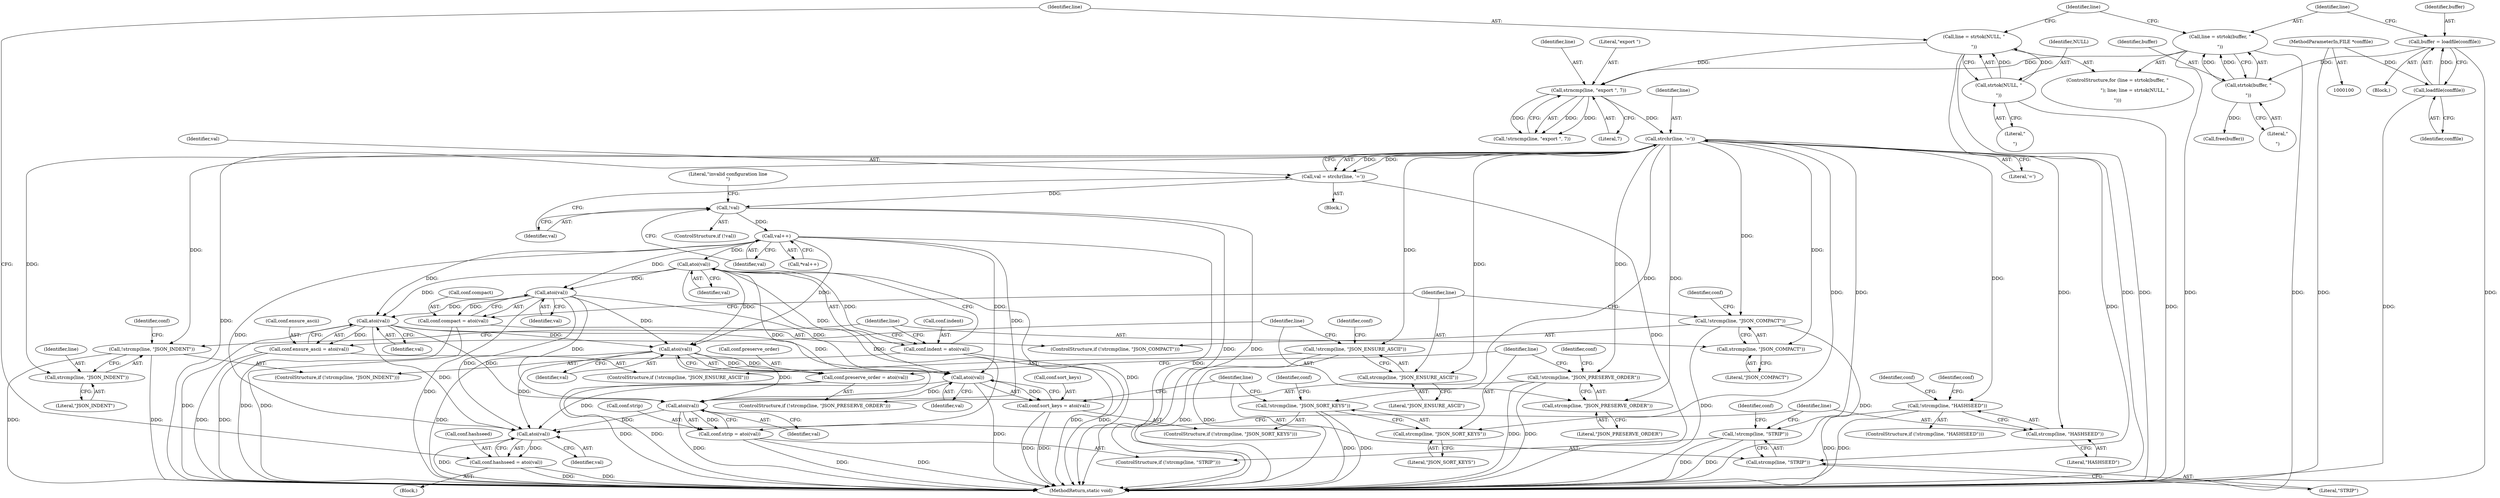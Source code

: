 digraph "0_jansson_8f80c2d83808150724d31793e6ade92749b1faa4_9@API" {
"1000132" [label="(Call,strchr(line, '='))"];
"1000125" [label="(Call,strncmp(line, \"export \", 7))"];
"1000117" [label="(Call,line = strtok(NULL, \"\r\n\"))"];
"1000119" [label="(Call,strtok(NULL, \"\r\n\"))"];
"1000111" [label="(Call,line = strtok(buffer, \"\r\n\"))"];
"1000113" [label="(Call,strtok(buffer, \"\r\n\"))"];
"1000106" [label="(Call,buffer = loadfile(conffile))"];
"1000108" [label="(Call,loadfile(conffile))"];
"1000101" [label="(MethodParameterIn,FILE *conffile)"];
"1000130" [label="(Call,val = strchr(line, '='))"];
"1000136" [label="(Call,!val)"];
"1000144" [label="(Call,val++)"];
"1000156" [label="(Call,atoi(val))"];
"1000152" [label="(Call,conf.indent = atoi(val))"];
"1000167" [label="(Call,atoi(val))"];
"1000163" [label="(Call,conf.compact = atoi(val))"];
"1000178" [label="(Call,atoi(val))"];
"1000174" [label="(Call,conf.ensure_ascii = atoi(val))"];
"1000189" [label="(Call,atoi(val))"];
"1000185" [label="(Call,conf.preserve_order = atoi(val))"];
"1000200" [label="(Call,atoi(val))"];
"1000196" [label="(Call,conf.sort_keys = atoi(val))"];
"1000211" [label="(Call,atoi(val))"];
"1000207" [label="(Call,conf.strip = atoi(val))"];
"1000228" [label="(Call,atoi(val))"];
"1000224" [label="(Call,conf.hashseed = atoi(val))"];
"1000148" [label="(Call,!strcmp(line, \"JSON_INDENT\"))"];
"1000149" [label="(Call,strcmp(line, \"JSON_INDENT\"))"];
"1000159" [label="(Call,!strcmp(line, \"JSON_COMPACT\"))"];
"1000160" [label="(Call,strcmp(line, \"JSON_COMPACT\"))"];
"1000170" [label="(Call,!strcmp(line, \"JSON_ENSURE_ASCII\"))"];
"1000171" [label="(Call,strcmp(line, \"JSON_ENSURE_ASCII\"))"];
"1000181" [label="(Call,!strcmp(line, \"JSON_PRESERVE_ORDER\"))"];
"1000182" [label="(Call,strcmp(line, \"JSON_PRESERVE_ORDER\"))"];
"1000192" [label="(Call,!strcmp(line, \"JSON_SORT_KEYS\"))"];
"1000193" [label="(Call,strcmp(line, \"JSON_SORT_KEYS\"))"];
"1000203" [label="(Call,!strcmp(line, \"STRIP\"))"];
"1000204" [label="(Call,strcmp(line, \"STRIP\"))"];
"1000214" [label="(Call,!strcmp(line, \"HASHSEED\"))"];
"1000215" [label="(Call,strcmp(line, \"HASHSEED\"))"];
"1000205" [label="(Identifier,line)"];
"1000148" [label="(Call,!strcmp(line, \"JSON_INDENT\"))"];
"1000195" [label="(Literal,\"JSON_SORT_KEYS\")"];
"1000217" [label="(Literal,\"HASHSEED\")"];
"1000185" [label="(Call,conf.preserve_order = atoi(val))"];
"1000110" [label="(ControlStructure,for (line = strtok(buffer, \"\r\n\"); line; line = strtok(NULL, \"\r\n\")))"];
"1000169" [label="(ControlStructure,if (!strcmp(line, \"JSON_ENSURE_ASCII\")))"];
"1000218" [label="(Block,)"];
"1000108" [label="(Call,loadfile(conffile))"];
"1000152" [label="(Call,conf.indent = atoi(val))"];
"1000161" [label="(Identifier,line)"];
"1000186" [label="(Call,conf.preserve_order)"];
"1000131" [label="(Identifier,val)"];
"1000204" [label="(Call,strcmp(line, \"STRIP\"))"];
"1000107" [label="(Identifier,buffer)"];
"1000207" [label="(Call,conf.strip = atoi(val))"];
"1000114" [label="(Identifier,buffer)"];
"1000191" [label="(ControlStructure,if (!strcmp(line, \"JSON_SORT_KEYS\")))"];
"1000124" [label="(Call,!strncmp(line, \"export \", 7))"];
"1000147" [label="(ControlStructure,if (!strcmp(line, \"JSON_INDENT\")))"];
"1000167" [label="(Call,atoi(val))"];
"1000157" [label="(Identifier,val)"];
"1000172" [label="(Identifier,line)"];
"1000154" [label="(Identifier,conf)"];
"1000190" [label="(Identifier,val)"];
"1000193" [label="(Call,strcmp(line, \"JSON_SORT_KEYS\"))"];
"1000182" [label="(Call,strcmp(line, \"JSON_PRESERVE_ORDER\"))"];
"1000176" [label="(Identifier,conf)"];
"1000203" [label="(Call,!strcmp(line, \"STRIP\"))"];
"1000211" [label="(Call,atoi(val))"];
"1000113" [label="(Call,strtok(buffer, \"\r\n\"))"];
"1000120" [label="(Identifier,NULL)"];
"1000171" [label="(Call,strcmp(line, \"JSON_ENSURE_ASCII\"))"];
"1000225" [label="(Call,conf.hashseed)"];
"1000162" [label="(Literal,\"JSON_COMPACT\")"];
"1000187" [label="(Identifier,conf)"];
"1000200" [label="(Call,atoi(val))"];
"1000153" [label="(Call,conf.indent)"];
"1000150" [label="(Identifier,line)"];
"1000160" [label="(Call,strcmp(line, \"JSON_COMPACT\"))"];
"1000164" [label="(Call,conf.compact)"];
"1000165" [label="(Identifier,conf)"];
"1000221" [label="(Identifier,conf)"];
"1000121" [label="(Literal,\"\r\n\")"];
"1000194" [label="(Identifier,line)"];
"1000130" [label="(Call,val = strchr(line, '='))"];
"1000102" [label="(Block,)"];
"1000197" [label="(Call,conf.sort_keys)"];
"1000168" [label="(Identifier,val)"];
"1000128" [label="(Literal,7)"];
"1000101" [label="(MethodParameterIn,FILE *conffile)"];
"1000234" [label="(Identifier,conf)"];
"1000119" [label="(Call,strtok(NULL, \"\r\n\"))"];
"1000122" [label="(Block,)"];
"1000170" [label="(Call,!strcmp(line, \"JSON_ENSURE_ASCII\"))"];
"1000206" [label="(Literal,\"STRIP\")"];
"1000237" [label="(Call,free(buffer))"];
"1000159" [label="(Call,!strcmp(line, \"JSON_COMPACT\"))"];
"1000192" [label="(Call,!strcmp(line, \"JSON_SORT_KEYS\"))"];
"1000140" [label="(Literal,\"invalid configuration line\n\")"];
"1000209" [label="(Identifier,conf)"];
"1000145" [label="(Identifier,val)"];
"1000181" [label="(Call,!strcmp(line, \"JSON_PRESERVE_ORDER\"))"];
"1000180" [label="(ControlStructure,if (!strcmp(line, \"JSON_PRESERVE_ORDER\")))"];
"1000125" [label="(Call,strncmp(line, \"export \", 7))"];
"1000116" [label="(Identifier,line)"];
"1000137" [label="(Identifier,val)"];
"1000173" [label="(Literal,\"JSON_ENSURE_ASCII\")"];
"1000127" [label="(Literal,\"export \")"];
"1000118" [label="(Identifier,line)"];
"1000215" [label="(Call,strcmp(line, \"HASHSEED\"))"];
"1000115" [label="(Literal,\"\r\n\")"];
"1000198" [label="(Identifier,conf)"];
"1000158" [label="(ControlStructure,if (!strcmp(line, \"JSON_COMPACT\")))"];
"1000126" [label="(Identifier,line)"];
"1000214" [label="(Call,!strcmp(line, \"HASHSEED\"))"];
"1000135" [label="(ControlStructure,if (!val))"];
"1000201" [label="(Identifier,val)"];
"1000189" [label="(Call,atoi(val))"];
"1000228" [label="(Call,atoi(val))"];
"1000112" [label="(Identifier,line)"];
"1000175" [label="(Call,conf.ensure_ascii)"];
"1000208" [label="(Call,conf.strip)"];
"1000117" [label="(Call,line = strtok(NULL, \"\r\n\"))"];
"1000149" [label="(Call,strcmp(line, \"JSON_INDENT\"))"];
"1000163" [label="(Call,conf.compact = atoi(val))"];
"1000109" [label="(Identifier,conffile)"];
"1000196" [label="(Call,conf.sort_keys = atoi(val))"];
"1000229" [label="(Identifier,val)"];
"1000216" [label="(Identifier,line)"];
"1000179" [label="(Identifier,val)"];
"1000224" [label="(Call,conf.hashseed = atoi(val))"];
"1000174" [label="(Call,conf.ensure_ascii = atoi(val))"];
"1000202" [label="(ControlStructure,if (!strcmp(line, \"STRIP\")))"];
"1000239" [label="(MethodReturn,static void)"];
"1000178" [label="(Call,atoi(val))"];
"1000213" [label="(ControlStructure,if (!strcmp(line, \"HASHSEED\")))"];
"1000151" [label="(Literal,\"JSON_INDENT\")"];
"1000144" [label="(Call,val++)"];
"1000143" [label="(Call,*val++)"];
"1000132" [label="(Call,strchr(line, '='))"];
"1000212" [label="(Identifier,val)"];
"1000156" [label="(Call,atoi(val))"];
"1000106" [label="(Call,buffer = loadfile(conffile))"];
"1000133" [label="(Identifier,line)"];
"1000184" [label="(Literal,\"JSON_PRESERVE_ORDER\")"];
"1000136" [label="(Call,!val)"];
"1000183" [label="(Identifier,line)"];
"1000134" [label="(Literal,'=')"];
"1000111" [label="(Call,line = strtok(buffer, \"\r\n\"))"];
"1000132" -> "1000130"  [label="AST: "];
"1000132" -> "1000134"  [label="CFG: "];
"1000133" -> "1000132"  [label="AST: "];
"1000134" -> "1000132"  [label="AST: "];
"1000130" -> "1000132"  [label="CFG: "];
"1000132" -> "1000239"  [label="DDG: "];
"1000132" -> "1000130"  [label="DDG: "];
"1000132" -> "1000130"  [label="DDG: "];
"1000125" -> "1000132"  [label="DDG: "];
"1000132" -> "1000148"  [label="DDG: "];
"1000132" -> "1000149"  [label="DDG: "];
"1000132" -> "1000159"  [label="DDG: "];
"1000132" -> "1000160"  [label="DDG: "];
"1000132" -> "1000170"  [label="DDG: "];
"1000132" -> "1000171"  [label="DDG: "];
"1000132" -> "1000181"  [label="DDG: "];
"1000132" -> "1000182"  [label="DDG: "];
"1000132" -> "1000192"  [label="DDG: "];
"1000132" -> "1000193"  [label="DDG: "];
"1000132" -> "1000203"  [label="DDG: "];
"1000132" -> "1000204"  [label="DDG: "];
"1000132" -> "1000214"  [label="DDG: "];
"1000132" -> "1000215"  [label="DDG: "];
"1000125" -> "1000124"  [label="AST: "];
"1000125" -> "1000128"  [label="CFG: "];
"1000126" -> "1000125"  [label="AST: "];
"1000127" -> "1000125"  [label="AST: "];
"1000128" -> "1000125"  [label="AST: "];
"1000124" -> "1000125"  [label="CFG: "];
"1000125" -> "1000124"  [label="DDG: "];
"1000125" -> "1000124"  [label="DDG: "];
"1000125" -> "1000124"  [label="DDG: "];
"1000117" -> "1000125"  [label="DDG: "];
"1000111" -> "1000125"  [label="DDG: "];
"1000117" -> "1000110"  [label="AST: "];
"1000117" -> "1000119"  [label="CFG: "];
"1000118" -> "1000117"  [label="AST: "];
"1000119" -> "1000117"  [label="AST: "];
"1000116" -> "1000117"  [label="CFG: "];
"1000117" -> "1000239"  [label="DDG: "];
"1000117" -> "1000239"  [label="DDG: "];
"1000119" -> "1000117"  [label="DDG: "];
"1000119" -> "1000117"  [label="DDG: "];
"1000119" -> "1000121"  [label="CFG: "];
"1000120" -> "1000119"  [label="AST: "];
"1000121" -> "1000119"  [label="AST: "];
"1000119" -> "1000239"  [label="DDG: "];
"1000111" -> "1000110"  [label="AST: "];
"1000111" -> "1000113"  [label="CFG: "];
"1000112" -> "1000111"  [label="AST: "];
"1000113" -> "1000111"  [label="AST: "];
"1000116" -> "1000111"  [label="CFG: "];
"1000111" -> "1000239"  [label="DDG: "];
"1000111" -> "1000239"  [label="DDG: "];
"1000113" -> "1000111"  [label="DDG: "];
"1000113" -> "1000111"  [label="DDG: "];
"1000113" -> "1000115"  [label="CFG: "];
"1000114" -> "1000113"  [label="AST: "];
"1000115" -> "1000113"  [label="AST: "];
"1000106" -> "1000113"  [label="DDG: "];
"1000113" -> "1000237"  [label="DDG: "];
"1000106" -> "1000102"  [label="AST: "];
"1000106" -> "1000108"  [label="CFG: "];
"1000107" -> "1000106"  [label="AST: "];
"1000108" -> "1000106"  [label="AST: "];
"1000112" -> "1000106"  [label="CFG: "];
"1000106" -> "1000239"  [label="DDG: "];
"1000108" -> "1000106"  [label="DDG: "];
"1000108" -> "1000109"  [label="CFG: "];
"1000109" -> "1000108"  [label="AST: "];
"1000108" -> "1000239"  [label="DDG: "];
"1000101" -> "1000108"  [label="DDG: "];
"1000101" -> "1000100"  [label="AST: "];
"1000101" -> "1000239"  [label="DDG: "];
"1000130" -> "1000122"  [label="AST: "];
"1000131" -> "1000130"  [label="AST: "];
"1000137" -> "1000130"  [label="CFG: "];
"1000130" -> "1000239"  [label="DDG: "];
"1000130" -> "1000136"  [label="DDG: "];
"1000136" -> "1000135"  [label="AST: "];
"1000136" -> "1000137"  [label="CFG: "];
"1000137" -> "1000136"  [label="AST: "];
"1000140" -> "1000136"  [label="CFG: "];
"1000145" -> "1000136"  [label="CFG: "];
"1000136" -> "1000239"  [label="DDG: "];
"1000136" -> "1000239"  [label="DDG: "];
"1000136" -> "1000144"  [label="DDG: "];
"1000144" -> "1000143"  [label="AST: "];
"1000144" -> "1000145"  [label="CFG: "];
"1000145" -> "1000144"  [label="AST: "];
"1000143" -> "1000144"  [label="CFG: "];
"1000144" -> "1000239"  [label="DDG: "];
"1000144" -> "1000156"  [label="DDG: "];
"1000144" -> "1000167"  [label="DDG: "];
"1000144" -> "1000178"  [label="DDG: "];
"1000144" -> "1000189"  [label="DDG: "];
"1000144" -> "1000200"  [label="DDG: "];
"1000144" -> "1000211"  [label="DDG: "];
"1000144" -> "1000228"  [label="DDG: "];
"1000156" -> "1000152"  [label="AST: "];
"1000156" -> "1000157"  [label="CFG: "];
"1000157" -> "1000156"  [label="AST: "];
"1000152" -> "1000156"  [label="CFG: "];
"1000156" -> "1000239"  [label="DDG: "];
"1000156" -> "1000152"  [label="DDG: "];
"1000156" -> "1000167"  [label="DDG: "];
"1000156" -> "1000178"  [label="DDG: "];
"1000156" -> "1000189"  [label="DDG: "];
"1000156" -> "1000200"  [label="DDG: "];
"1000156" -> "1000211"  [label="DDG: "];
"1000156" -> "1000228"  [label="DDG: "];
"1000152" -> "1000147"  [label="AST: "];
"1000153" -> "1000152"  [label="AST: "];
"1000161" -> "1000152"  [label="CFG: "];
"1000152" -> "1000239"  [label="DDG: "];
"1000152" -> "1000239"  [label="DDG: "];
"1000167" -> "1000163"  [label="AST: "];
"1000167" -> "1000168"  [label="CFG: "];
"1000168" -> "1000167"  [label="AST: "];
"1000163" -> "1000167"  [label="CFG: "];
"1000167" -> "1000239"  [label="DDG: "];
"1000167" -> "1000163"  [label="DDG: "];
"1000167" -> "1000178"  [label="DDG: "];
"1000167" -> "1000189"  [label="DDG: "];
"1000167" -> "1000200"  [label="DDG: "];
"1000167" -> "1000211"  [label="DDG: "];
"1000167" -> "1000228"  [label="DDG: "];
"1000163" -> "1000158"  [label="AST: "];
"1000164" -> "1000163"  [label="AST: "];
"1000172" -> "1000163"  [label="CFG: "];
"1000163" -> "1000239"  [label="DDG: "];
"1000163" -> "1000239"  [label="DDG: "];
"1000178" -> "1000174"  [label="AST: "];
"1000178" -> "1000179"  [label="CFG: "];
"1000179" -> "1000178"  [label="AST: "];
"1000174" -> "1000178"  [label="CFG: "];
"1000178" -> "1000239"  [label="DDG: "];
"1000178" -> "1000174"  [label="DDG: "];
"1000178" -> "1000189"  [label="DDG: "];
"1000178" -> "1000200"  [label="DDG: "];
"1000178" -> "1000211"  [label="DDG: "];
"1000178" -> "1000228"  [label="DDG: "];
"1000174" -> "1000169"  [label="AST: "];
"1000175" -> "1000174"  [label="AST: "];
"1000183" -> "1000174"  [label="CFG: "];
"1000174" -> "1000239"  [label="DDG: "];
"1000174" -> "1000239"  [label="DDG: "];
"1000189" -> "1000185"  [label="AST: "];
"1000189" -> "1000190"  [label="CFG: "];
"1000190" -> "1000189"  [label="AST: "];
"1000185" -> "1000189"  [label="CFG: "];
"1000189" -> "1000239"  [label="DDG: "];
"1000189" -> "1000185"  [label="DDG: "];
"1000189" -> "1000200"  [label="DDG: "];
"1000189" -> "1000211"  [label="DDG: "];
"1000189" -> "1000228"  [label="DDG: "];
"1000185" -> "1000180"  [label="AST: "];
"1000186" -> "1000185"  [label="AST: "];
"1000194" -> "1000185"  [label="CFG: "];
"1000185" -> "1000239"  [label="DDG: "];
"1000185" -> "1000239"  [label="DDG: "];
"1000200" -> "1000196"  [label="AST: "];
"1000200" -> "1000201"  [label="CFG: "];
"1000201" -> "1000200"  [label="AST: "];
"1000196" -> "1000200"  [label="CFG: "];
"1000200" -> "1000239"  [label="DDG: "];
"1000200" -> "1000196"  [label="DDG: "];
"1000200" -> "1000211"  [label="DDG: "];
"1000200" -> "1000228"  [label="DDG: "];
"1000196" -> "1000191"  [label="AST: "];
"1000197" -> "1000196"  [label="AST: "];
"1000205" -> "1000196"  [label="CFG: "];
"1000196" -> "1000239"  [label="DDG: "];
"1000196" -> "1000239"  [label="DDG: "];
"1000211" -> "1000207"  [label="AST: "];
"1000211" -> "1000212"  [label="CFG: "];
"1000212" -> "1000211"  [label="AST: "];
"1000207" -> "1000211"  [label="CFG: "];
"1000211" -> "1000239"  [label="DDG: "];
"1000211" -> "1000207"  [label="DDG: "];
"1000211" -> "1000228"  [label="DDG: "];
"1000207" -> "1000202"  [label="AST: "];
"1000208" -> "1000207"  [label="AST: "];
"1000216" -> "1000207"  [label="CFG: "];
"1000207" -> "1000239"  [label="DDG: "];
"1000207" -> "1000239"  [label="DDG: "];
"1000228" -> "1000224"  [label="AST: "];
"1000228" -> "1000229"  [label="CFG: "];
"1000229" -> "1000228"  [label="AST: "];
"1000224" -> "1000228"  [label="CFG: "];
"1000228" -> "1000239"  [label="DDG: "];
"1000228" -> "1000224"  [label="DDG: "];
"1000224" -> "1000218"  [label="AST: "];
"1000225" -> "1000224"  [label="AST: "];
"1000118" -> "1000224"  [label="CFG: "];
"1000224" -> "1000239"  [label="DDG: "];
"1000224" -> "1000239"  [label="DDG: "];
"1000148" -> "1000147"  [label="AST: "];
"1000148" -> "1000149"  [label="CFG: "];
"1000149" -> "1000148"  [label="AST: "];
"1000154" -> "1000148"  [label="CFG: "];
"1000161" -> "1000148"  [label="CFG: "];
"1000148" -> "1000239"  [label="DDG: "];
"1000148" -> "1000239"  [label="DDG: "];
"1000149" -> "1000151"  [label="CFG: "];
"1000150" -> "1000149"  [label="AST: "];
"1000151" -> "1000149"  [label="AST: "];
"1000159" -> "1000158"  [label="AST: "];
"1000159" -> "1000160"  [label="CFG: "];
"1000160" -> "1000159"  [label="AST: "];
"1000165" -> "1000159"  [label="CFG: "];
"1000172" -> "1000159"  [label="CFG: "];
"1000159" -> "1000239"  [label="DDG: "];
"1000159" -> "1000239"  [label="DDG: "];
"1000160" -> "1000162"  [label="CFG: "];
"1000161" -> "1000160"  [label="AST: "];
"1000162" -> "1000160"  [label="AST: "];
"1000170" -> "1000169"  [label="AST: "];
"1000170" -> "1000171"  [label="CFG: "];
"1000171" -> "1000170"  [label="AST: "];
"1000176" -> "1000170"  [label="CFG: "];
"1000183" -> "1000170"  [label="CFG: "];
"1000170" -> "1000239"  [label="DDG: "];
"1000170" -> "1000239"  [label="DDG: "];
"1000171" -> "1000173"  [label="CFG: "];
"1000172" -> "1000171"  [label="AST: "];
"1000173" -> "1000171"  [label="AST: "];
"1000181" -> "1000180"  [label="AST: "];
"1000181" -> "1000182"  [label="CFG: "];
"1000182" -> "1000181"  [label="AST: "];
"1000187" -> "1000181"  [label="CFG: "];
"1000194" -> "1000181"  [label="CFG: "];
"1000181" -> "1000239"  [label="DDG: "];
"1000181" -> "1000239"  [label="DDG: "];
"1000182" -> "1000184"  [label="CFG: "];
"1000183" -> "1000182"  [label="AST: "];
"1000184" -> "1000182"  [label="AST: "];
"1000192" -> "1000191"  [label="AST: "];
"1000192" -> "1000193"  [label="CFG: "];
"1000193" -> "1000192"  [label="AST: "];
"1000198" -> "1000192"  [label="CFG: "];
"1000205" -> "1000192"  [label="CFG: "];
"1000192" -> "1000239"  [label="DDG: "];
"1000192" -> "1000239"  [label="DDG: "];
"1000193" -> "1000195"  [label="CFG: "];
"1000194" -> "1000193"  [label="AST: "];
"1000195" -> "1000193"  [label="AST: "];
"1000203" -> "1000202"  [label="AST: "];
"1000203" -> "1000204"  [label="CFG: "];
"1000204" -> "1000203"  [label="AST: "];
"1000209" -> "1000203"  [label="CFG: "];
"1000216" -> "1000203"  [label="CFG: "];
"1000203" -> "1000239"  [label="DDG: "];
"1000203" -> "1000239"  [label="DDG: "];
"1000204" -> "1000206"  [label="CFG: "];
"1000205" -> "1000204"  [label="AST: "];
"1000206" -> "1000204"  [label="AST: "];
"1000214" -> "1000213"  [label="AST: "];
"1000214" -> "1000215"  [label="CFG: "];
"1000215" -> "1000214"  [label="AST: "];
"1000221" -> "1000214"  [label="CFG: "];
"1000234" -> "1000214"  [label="CFG: "];
"1000214" -> "1000239"  [label="DDG: "];
"1000214" -> "1000239"  [label="DDG: "];
"1000215" -> "1000217"  [label="CFG: "];
"1000216" -> "1000215"  [label="AST: "];
"1000217" -> "1000215"  [label="AST: "];
}
